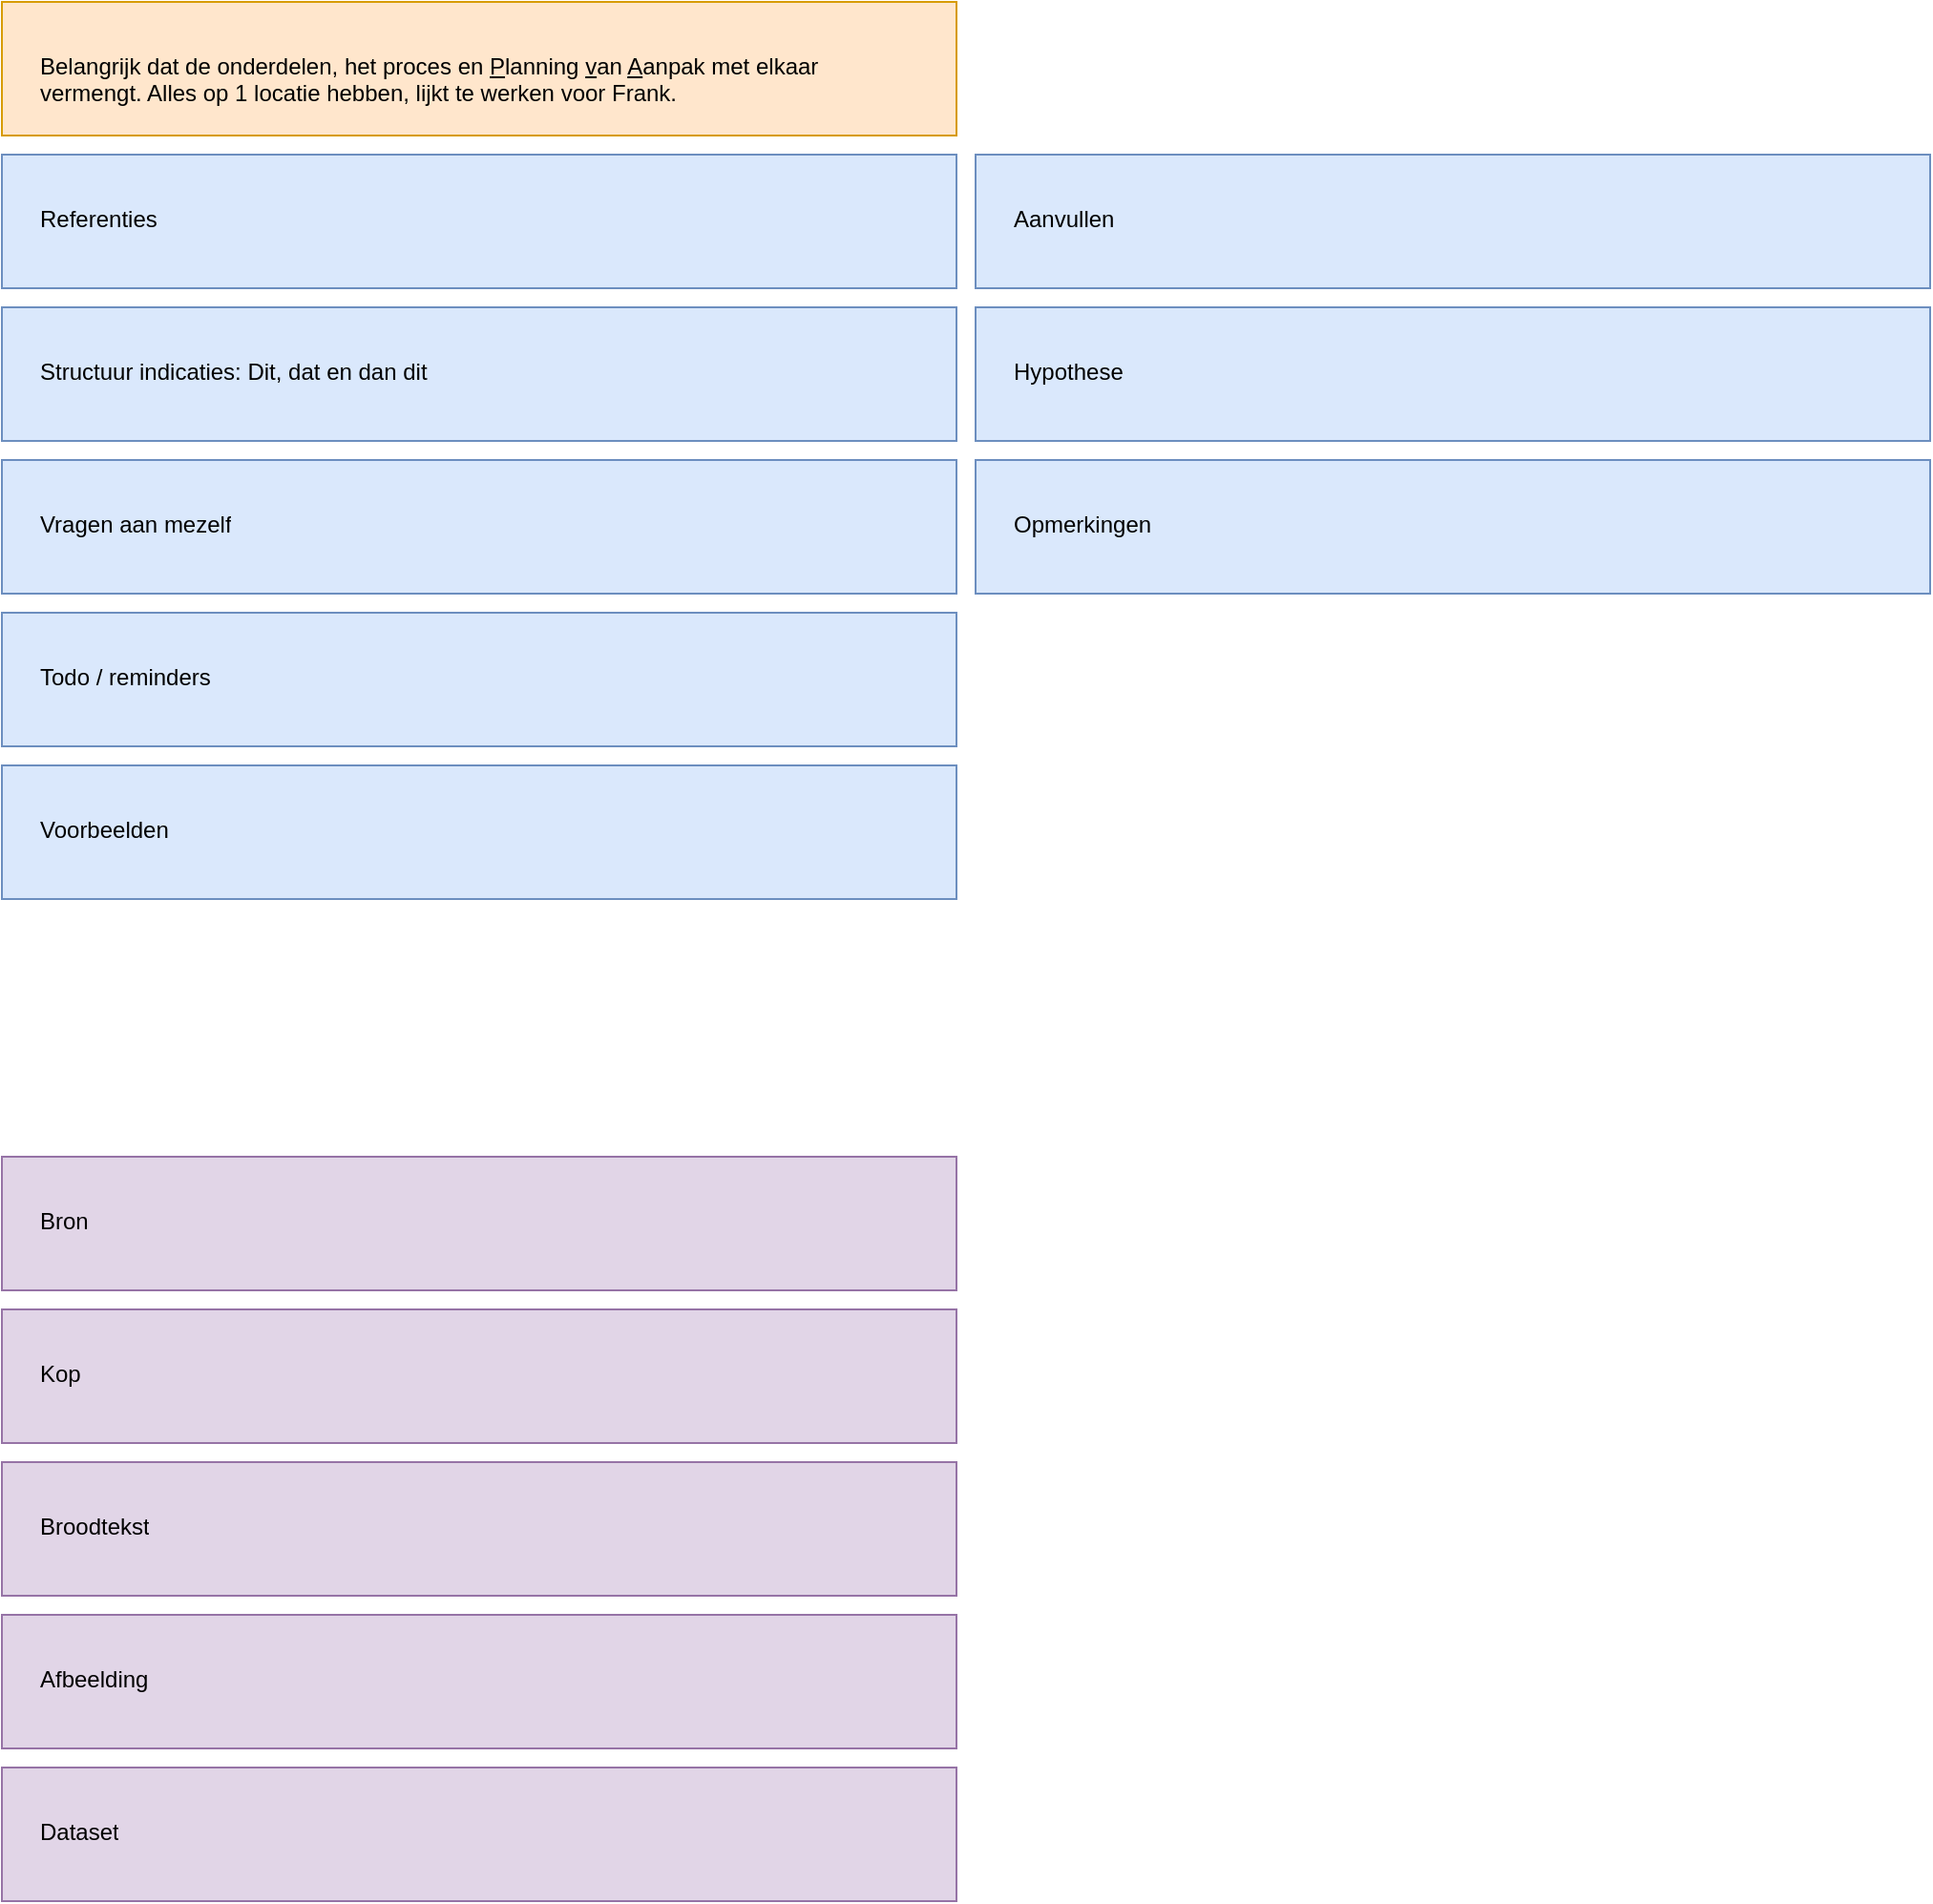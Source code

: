 <mxfile version="10.6.6" type="device"><diagram id="n7dWrtO6Pxuwh57g6JJH" name="Werkdocument"><mxGraphModel dx="1797" dy="-4997" grid="1" gridSize="10" guides="1" tooltips="1" connect="1" arrows="1" fold="1" page="1" pageScale="1" pageWidth="1100" pageHeight="1100" math="0" shadow="0"><root><mxCell id="0"/><mxCell id="1" parent="0"/><mxCell id="4T3XtIgqyH0kNCK9m4ak-1" value="&lt;span id=&quot;docs-internal-guid-30df9070-7fff-03b2-cffd-e66a05f287d5&quot;&gt;&lt;p&gt;&lt;span title=&quot;Laatst toegevoegde bron&quot;&gt;Referenties&lt;/span&gt;&lt;br&gt;&lt;/p&gt;&lt;/span&gt;" style="text;html=1;strokeColor=#6c8ebf;fillColor=#dae8fc;spacingLeft=10;spacingRight=10;whiteSpace=wrap;overflow=hidden;rotatable=0;points=[[0,0.5],[1,0.5]];portConstraint=eastwest;spacing=10;" parent="1" vertex="1"><mxGeometry x="40" y="6720" width="500" height="70" as="geometry"/></mxCell><mxCell id="4T3XtIgqyH0kNCK9m4ak-2" value="&lt;span id=&quot;docs-internal-guid-30df9070-7fff-03b2-cffd-e66a05f287d5&quot;&gt;&lt;p&gt;&lt;span title=&quot;Laatst toegevoegde bron&quot;&gt;Structuur indicaties: Dit, dat en dan dit&lt;/span&gt;&lt;br&gt;&lt;/p&gt;&lt;/span&gt;" style="text;html=1;strokeColor=#6c8ebf;fillColor=#dae8fc;spacingLeft=10;spacingRight=10;whiteSpace=wrap;overflow=hidden;rotatable=0;points=[[0,0.5],[1,0.5]];portConstraint=eastwest;spacing=10;" parent="1" vertex="1"><mxGeometry x="40" y="6800" width="500" height="70" as="geometry"/></mxCell><mxCell id="4T3XtIgqyH0kNCK9m4ak-3" value="&lt;span id=&quot;docs-internal-guid-30df9070-7fff-03b2-cffd-e66a05f287d5&quot;&gt;&lt;p&gt;&lt;span title=&quot;Laatst toegevoegde bron&quot;&gt;Vragen aan mezelf&lt;/span&gt;&lt;br&gt;&lt;/p&gt;&lt;/span&gt;" style="text;html=1;strokeColor=#6c8ebf;fillColor=#dae8fc;spacingLeft=10;spacingRight=10;whiteSpace=wrap;overflow=hidden;rotatable=0;points=[[0,0.5],[1,0.5]];portConstraint=eastwest;spacing=10;" parent="1" vertex="1"><mxGeometry x="40" y="6880" width="500" height="70" as="geometry"/></mxCell><mxCell id="4T3XtIgqyH0kNCK9m4ak-4" value="&lt;span id=&quot;docs-internal-guid-30df9070-7fff-03b2-cffd-e66a05f287d5&quot;&gt;&lt;p&gt;&lt;span title=&quot;Laatst toegevoegde bron&quot;&gt;Todo / reminders&lt;/span&gt;&lt;br&gt;&lt;/p&gt;&lt;/span&gt;" style="text;html=1;strokeColor=#6c8ebf;fillColor=#dae8fc;spacingLeft=10;spacingRight=10;whiteSpace=wrap;overflow=hidden;rotatable=0;points=[[0,0.5],[1,0.5]];portConstraint=eastwest;spacing=10;" parent="1" vertex="1"><mxGeometry x="40" y="6960" width="500" height="70" as="geometry"/></mxCell><mxCell id="4T3XtIgqyH0kNCK9m4ak-5" value="&lt;span id=&quot;docs-internal-guid-30df9070-7fff-03b2-cffd-e66a05f287d5&quot;&gt;&lt;p&gt;&lt;span title=&quot;Laatst toegevoegde bron&quot;&gt;Voorbeelden&lt;/span&gt;&lt;br&gt;&lt;/p&gt;&lt;/span&gt;" style="text;html=1;strokeColor=#6c8ebf;fillColor=#dae8fc;spacingLeft=10;spacingRight=10;whiteSpace=wrap;overflow=hidden;rotatable=0;points=[[0,0.5],[1,0.5]];portConstraint=eastwest;spacing=10;" parent="1" vertex="1"><mxGeometry x="40" y="7040" width="500" height="70" as="geometry"/></mxCell><mxCell id="4T3XtIgqyH0kNCK9m4ak-6" value="&lt;span id=&quot;docs-internal-guid-30df9070-7fff-03b2-cffd-e66a05f287d5&quot;&gt;&lt;p&gt;&lt;span title=&quot;Laatst toegevoegde bron&quot;&gt;Bron&lt;/span&gt;&lt;br&gt;&lt;/p&gt;&lt;/span&gt;" style="text;html=1;strokeColor=#9673a6;fillColor=#e1d5e7;spacingLeft=10;spacingRight=10;whiteSpace=wrap;overflow=hidden;rotatable=0;points=[[0,0.5],[1,0.5]];portConstraint=eastwest;spacing=10;" parent="1" vertex="1"><mxGeometry x="40" y="7245" width="500" height="70" as="geometry"/></mxCell><mxCell id="4T3XtIgqyH0kNCK9m4ak-7" value="&lt;span id=&quot;docs-internal-guid-30df9070-7fff-03b2-cffd-e66a05f287d5&quot;&gt;&lt;p&gt;&lt;span title=&quot;Laatst toegevoegde bron&quot;&gt;Kop&lt;/span&gt;&lt;br&gt;&lt;/p&gt;&lt;/span&gt;" style="text;html=1;strokeColor=#9673a6;fillColor=#e1d5e7;spacingLeft=10;spacingRight=10;whiteSpace=wrap;overflow=hidden;rotatable=0;points=[[0,0.5],[1,0.5]];portConstraint=eastwest;spacing=10;" parent="1" vertex="1"><mxGeometry x="40" y="7325" width="500" height="70" as="geometry"/></mxCell><mxCell id="4T3XtIgqyH0kNCK9m4ak-8" value="&lt;span id=&quot;docs-internal-guid-30df9070-7fff-03b2-cffd-e66a05f287d5&quot;&gt;&lt;p&gt;&lt;span title=&quot;Laatst toegevoegde bron&quot;&gt;Broodtekst&lt;/span&gt;&lt;br&gt;&lt;/p&gt;&lt;/span&gt;" style="text;html=1;strokeColor=#9673a6;fillColor=#e1d5e7;spacingLeft=10;spacingRight=10;whiteSpace=wrap;overflow=hidden;rotatable=0;points=[[0,0.5],[1,0.5]];portConstraint=eastwest;spacing=10;" parent="1" vertex="1"><mxGeometry x="40" y="7405" width="500" height="70" as="geometry"/></mxCell><mxCell id="4T3XtIgqyH0kNCK9m4ak-9" value="&lt;span id=&quot;docs-internal-guid-30df9070-7fff-03b2-cffd-e66a05f287d5&quot;&gt;&lt;p&gt;&lt;span title=&quot;Laatst toegevoegde bron&quot;&gt;Afbeelding&lt;/span&gt;&lt;br&gt;&lt;/p&gt;&lt;/span&gt;" style="text;html=1;strokeColor=#9673a6;fillColor=#e1d5e7;spacingLeft=10;spacingRight=10;whiteSpace=wrap;overflow=hidden;rotatable=0;points=[[0,0.5],[1,0.5]];portConstraint=eastwest;spacing=10;" parent="1" vertex="1"><mxGeometry x="40" y="7485" width="500" height="70" as="geometry"/></mxCell><mxCell id="4T3XtIgqyH0kNCK9m4ak-10" value="&lt;span id=&quot;docs-internal-guid-30df9070-7fff-03b2-cffd-e66a05f287d5&quot;&gt;&lt;p&gt;&lt;span title=&quot;Laatst toegevoegde bron&quot;&gt;Dataset&lt;/span&gt;&lt;br&gt;&lt;/p&gt;&lt;/span&gt;" style="text;html=1;strokeColor=#9673a6;fillColor=#e1d5e7;spacingLeft=10;spacingRight=10;whiteSpace=wrap;overflow=hidden;rotatable=0;points=[[0,0.5],[1,0.5]];portConstraint=eastwest;spacing=10;" parent="1" vertex="1"><mxGeometry x="40" y="7565" width="500" height="70" as="geometry"/></mxCell><mxCell id="4T3XtIgqyH0kNCK9m4ak-11" value="&lt;span id=&quot;docs-internal-guid-30df9070-7fff-03b2-cffd-e66a05f287d5&quot;&gt;&lt;p&gt;&lt;span title=&quot;Laatst toegevoegde bron&quot;&gt;Aanvullen&lt;/span&gt;&lt;br&gt;&lt;/p&gt;&lt;/span&gt;" style="text;html=1;strokeColor=#6c8ebf;fillColor=#dae8fc;spacingLeft=10;spacingRight=10;whiteSpace=wrap;overflow=hidden;rotatable=0;points=[[0,0.5],[1,0.5]];portConstraint=eastwest;spacing=10;" parent="1" vertex="1"><mxGeometry x="550" y="6720" width="500" height="70" as="geometry"/></mxCell><mxCell id="4T3XtIgqyH0kNCK9m4ak-12" value="&lt;span id=&quot;docs-internal-guid-30df9070-7fff-03b2-cffd-e66a05f287d5&quot;&gt;&lt;p&gt;&lt;span title=&quot;Laatst toegevoegde bron&quot;&gt;Hypothese&lt;/span&gt;&lt;br&gt;&lt;/p&gt;&lt;/span&gt;" style="text;html=1;strokeColor=#6c8ebf;fillColor=#dae8fc;spacingLeft=10;spacingRight=10;whiteSpace=wrap;overflow=hidden;rotatable=0;points=[[0,0.5],[1,0.5]];portConstraint=eastwest;spacing=10;" parent="1" vertex="1"><mxGeometry x="550" y="6800" width="500" height="70" as="geometry"/></mxCell><mxCell id="4T3XtIgqyH0kNCK9m4ak-13" value="&lt;span id=&quot;docs-internal-guid-30df9070-7fff-03b2-cffd-e66a05f287d5&quot;&gt;&lt;p&gt;&lt;span title=&quot;Laatst toegevoegde bron&quot;&gt;Belangrijk dat de onderdelen, het proces en &lt;u&gt;P&lt;/u&gt;lanning &lt;u&gt;v&lt;/u&gt;an &lt;u&gt;A&lt;/u&gt;anpak met elkaar vermengt. Alles op 1 locatie hebben, lijkt te werken voor Frank.&amp;nbsp;&lt;/span&gt;&lt;br&gt;&lt;/p&gt;&lt;/span&gt;" style="text;html=1;strokeColor=#d79b00;fillColor=#ffe6cc;spacingLeft=10;spacingRight=10;whiteSpace=wrap;overflow=hidden;rotatable=0;points=[[0,0.5],[1,0.5]];portConstraint=eastwest;spacing=10;" parent="1" vertex="1"><mxGeometry x="40" y="6640" width="500" height="70" as="geometry"/></mxCell><mxCell id="4T3XtIgqyH0kNCK9m4ak-14" value="&lt;span id=&quot;docs-internal-guid-30df9070-7fff-03b2-cffd-e66a05f287d5&quot;&gt;&lt;p&gt;&lt;span title=&quot;Laatst toegevoegde bron&quot;&gt;Opmerkingen&lt;/span&gt;&lt;br&gt;&lt;/p&gt;&lt;/span&gt;" style="text;html=1;strokeColor=#6c8ebf;fillColor=#dae8fc;spacingLeft=10;spacingRight=10;whiteSpace=wrap;overflow=hidden;rotatable=0;points=[[0,0.5],[1,0.5]];portConstraint=eastwest;spacing=10;" parent="1" vertex="1"><mxGeometry x="550" y="6880" width="500" height="70" as="geometry"/></mxCell></root></mxGraphModel></diagram><diagram id="D9Jp3pZg2Utr9yWWKVrZ" name="Frank zijn werkwijze"><mxGraphModel dx="914" dy="-5918" grid="1" gridSize="10" guides="1" tooltips="1" connect="1" arrows="1" fold="1" page="1" pageScale="1" pageWidth="1100" pageHeight="1100" math="0" shadow="0"><root><mxCell id="G0IFD-fXya5MetZcKMPO-0"/><mxCell id="G0IFD-fXya5MetZcKMPO-1" parent="G0IFD-fXya5MetZcKMPO-0"/><mxCell id="pigx2sMkV5dcUOj09nsM-66" value="&lt;span id=&quot;docs-internal-guid-30df9070-7fff-03b2-cffd-e66a05f287d5&quot;&gt;&lt;p&gt;Checken door bronnen&lt;/p&gt;&lt;/span&gt;" style="text;html=1;strokeColor=#666666;fillColor=#f5f5f5;spacingLeft=10;spacingRight=10;whiteSpace=wrap;overflow=hidden;rotatable=0;points=[[0,0.5],[1,0.5],[0,1],[1,0], [1,1], [0,0]];portConstraint=eastwest;spacing=10;align=center;fontColor=#333333;" vertex="1" parent="G0IFD-fXya5MetZcKMPO-1"><mxGeometry x="200" y="8220" width="160" height="80" as="geometry"/></mxCell><mxCell id="pigx2sMkV5dcUOj09nsM-0" value="&lt;span id=&quot;docs-internal-guid-30df9070-7fff-03b2-cffd-e66a05f287d5&quot;&gt;&lt;p&gt;&lt;span title=&quot;Laatst toegevoegde bron&quot;&gt;Vooronderzoek&lt;/span&gt;&lt;br&gt;&lt;/p&gt;&lt;p&gt;&lt;span title=&quot;Laatst toegevoegde bron&quot;&gt;Idee&lt;/span&gt;&lt;/p&gt;&lt;p&gt;&lt;span title=&quot;Laatst toegevoegde bron&quot;&gt;Pitch&lt;/span&gt;&lt;/p&gt;&lt;/span&gt;" style="text;html=1;strokeColor=#6c8ebf;fillColor=#dae8fc;spacingLeft=10;spacingRight=10;whiteSpace=wrap;overflow=hidden;rotatable=0;points=[[0,0.5],[1,0.5],[0,1],[1,0], [1,1], [0,0]];portConstraint=eastwest;spacing=10;align=center;" vertex="1" parent="G0IFD-fXya5MetZcKMPO-1"><mxGeometry x="480" y="6640" width="160" height="120" as="geometry"/></mxCell><mxCell id="pigx2sMkV5dcUOj09nsM-5" style="edgeStyle=none;rounded=0;orthogonalLoop=1;jettySize=auto;html=1;exitX=1;exitY=0.5;exitDx=0;exitDy=0;entryX=0;entryY=0;entryDx=0;entryDy=0;" edge="1" parent="G0IFD-fXya5MetZcKMPO-1" source="pigx2sMkV5dcUOj09nsM-1" target="pigx2sMkV5dcUOj09nsM-3"><mxGeometry relative="1" as="geometry"/></mxCell><mxCell id="pigx2sMkV5dcUOj09nsM-1" value="&lt;span id=&quot;docs-internal-guid-30df9070-7fff-03b2-cffd-e66a05f287d5&quot;&gt;&lt;p&gt;PvA&lt;/p&gt;&lt;/span&gt;" style="text;html=1;strokeColor=#9673a6;fillColor=#e1d5e7;spacingLeft=10;spacingRight=10;whiteSpace=wrap;overflow=hidden;rotatable=0;points=[[0,0.5],[1,0.5],[0,1],[1,0], [1,1], [0,0]];portConstraint=eastwest;spacing=10;align=center;" vertex="1" parent="G0IFD-fXya5MetZcKMPO-1"><mxGeometry x="240" y="7010" width="160" height="70" as="geometry"/></mxCell><mxCell id="pigx2sMkV5dcUOj09nsM-4" style="edgeStyle=none;rounded=0;orthogonalLoop=1;jettySize=auto;html=1;exitX=0;exitY=0.5;exitDx=0;exitDy=0;entryX=1;entryY=0;entryDx=0;entryDy=0;" edge="1" parent="G0IFD-fXya5MetZcKMPO-1" source="pigx2sMkV5dcUOj09nsM-2" target="pigx2sMkV5dcUOj09nsM-3"><mxGeometry relative="1" as="geometry"/></mxCell><mxCell id="pigx2sMkV5dcUOj09nsM-2" value="&lt;span id=&quot;docs-internal-guid-30df9070-7fff-03b2-cffd-e66a05f287d5&quot;&gt;&lt;p&gt;Opzet artikel&lt;/p&gt;&lt;/span&gt;" style="text;html=1;strokeColor=#9673a6;fillColor=#e1d5e7;spacingLeft=10;spacingRight=10;whiteSpace=wrap;overflow=hidden;rotatable=0;points=[[0,0.5],[1,0.5],[0,1],[1,0], [1,1], [0,0]];portConstraint=eastwest;spacing=10;align=center;" vertex="1" parent="G0IFD-fXya5MetZcKMPO-1"><mxGeometry x="720" y="7010" width="160" height="70" as="geometry"/></mxCell><mxCell id="pigx2sMkV5dcUOj09nsM-23" style="rounded=0;orthogonalLoop=1;jettySize=auto;html=1;exitX=0;exitY=1;exitDx=0;exitDy=0;strokeWidth=1;" edge="1" parent="G0IFD-fXya5MetZcKMPO-1" source="pigx2sMkV5dcUOj09nsM-3" target="pigx2sMkV5dcUOj09nsM-26"><mxGeometry relative="1" as="geometry"/></mxCell><mxCell id="pigx2sMkV5dcUOj09nsM-28" style="edgeStyle=none;rounded=0;orthogonalLoop=1;jettySize=auto;html=1;exitX=1;exitY=1;exitDx=0;exitDy=0;strokeWidth=1;" edge="1" parent="G0IFD-fXya5MetZcKMPO-1" source="pigx2sMkV5dcUOj09nsM-3" target="pigx2sMkV5dcUOj09nsM-27"><mxGeometry relative="1" as="geometry"/></mxCell><mxCell id="pigx2sMkV5dcUOj09nsM-3" value="&lt;span id=&quot;docs-internal-guid-30df9070-7fff-03b2-cffd-e66a05f287d5&quot;&gt;&lt;p&gt;Werkdocument&lt;/p&gt;&lt;/span&gt;" style="text;html=1;strokeColor=#9673a6;fillColor=#e1d5e7;spacingLeft=10;spacingRight=10;whiteSpace=wrap;overflow=hidden;rotatable=0;points=[[0,0.5],[1,0.5],[0,1],[1,0], [1,1], [0,0]];portConstraint=eastwest;spacing=10;align=center;" vertex="1" parent="G0IFD-fXya5MetZcKMPO-1"><mxGeometry x="480" y="7280" width="160" height="70" as="geometry"/></mxCell><mxCell id="pigx2sMkV5dcUOj09nsM-6" value="" style="endArrow=none;html=1;strokeWidth=1;" edge="1" parent="G0IFD-fXya5MetZcKMPO-1"><mxGeometry width="50" height="50" relative="1" as="geometry"><mxPoint x="520" y="7050" as="sourcePoint"/><mxPoint x="600" y="7050" as="targetPoint"/></mxGeometry></mxCell><mxCell id="pigx2sMkV5dcUOj09nsM-7" value="" style="endArrow=none;html=1;strokeWidth=1;" edge="1" parent="G0IFD-fXya5MetZcKMPO-1"><mxGeometry width="50" height="50" relative="1" as="geometry"><mxPoint x="560" y="7010" as="sourcePoint"/><mxPoint x="560" y="7090" as="targetPoint"/></mxGeometry></mxCell><mxCell id="pigx2sMkV5dcUOj09nsM-8" value="" style="endArrow=classic;html=1;strokeWidth=1;exitX=0.5;exitY=0.992;exitDx=0;exitDy=0;exitPerimeter=0;fillColor=#d5e8d4;strokeColor=#82b366;" edge="1" parent="G0IFD-fXya5MetZcKMPO-1" source="pigx2sMkV5dcUOj09nsM-16"><mxGeometry width="50" height="50" relative="1" as="geometry"><mxPoint x="240" y="7290" as="sourcePoint"/><mxPoint x="560" y="6960" as="targetPoint"/></mxGeometry></mxCell><mxCell id="pigx2sMkV5dcUOj09nsM-9" value="" style="endArrow=classic;html=1;strokeWidth=1;entryX=1;entryY=0.5;entryDx=0;entryDy=0;exitX=1;exitY=0.5;exitDx=0;exitDy=0;fillColor=#f8cecc;strokeColor=#b85450;" edge="1" parent="G0IFD-fXya5MetZcKMPO-1" source="pigx2sMkV5dcUOj09nsM-16" target="pigx2sMkV5dcUOj09nsM-0"><mxGeometry width="50" height="50" relative="1" as="geometry"><mxPoint x="560" y="6800" as="sourcePoint"/><mxPoint x="760" y="6840" as="targetPoint"/><Array as="points"><mxPoint x="760" y="6860"/><mxPoint x="760" y="6700"/></Array></mxGeometry></mxCell><mxCell id="pigx2sMkV5dcUOj09nsM-10" value="Oordeel hoofdredactie" style="text;html=1;strokeColor=none;fillColor=none;align=right;verticalAlign=middle;whiteSpace=wrap;rounded=0;fontStyle=1" vertex="1" parent="G0IFD-fXya5MetZcKMPO-1"><mxGeometry x="340" y="6830" width="170" height="60" as="geometry"/></mxCell><mxCell id="pigx2sMkV5dcUOj09nsM-16" value="" style="rhombus;whiteSpace=wrap;html=1;align=right;fillColor=#f5f5f5;strokeColor=#666666;fontColor=#333333;" vertex="1" parent="G0IFD-fXya5MetZcKMPO-1"><mxGeometry x="520" y="6820" width="80" height="80" as="geometry"/></mxCell><mxCell id="pigx2sMkV5dcUOj09nsM-17" value="" style="endArrow=classic;html=1;strokeWidth=1;exitX=0.5;exitY=0.992;exitDx=0;exitDy=0;exitPerimeter=0;" edge="1" parent="G0IFD-fXya5MetZcKMPO-1" source="pigx2sMkV5dcUOj09nsM-0" target="pigx2sMkV5dcUOj09nsM-16"><mxGeometry width="50" height="50" relative="1" as="geometry"><mxPoint x="560" y="6759" as="sourcePoint"/><mxPoint x="560" y="6960" as="targetPoint"/></mxGeometry></mxCell><mxCell id="pigx2sMkV5dcUOj09nsM-18" value="Goed/voldoende" style="text;html=1;strokeColor=none;fillColor=none;align=right;verticalAlign=middle;whiteSpace=wrap;rounded=0;" vertex="1" parent="G0IFD-fXya5MetZcKMPO-1"><mxGeometry x="370" y="6900" width="170" height="60" as="geometry"/></mxCell><mxCell id="pigx2sMkV5dcUOj09nsM-19" value="Nog niet voldoende" style="text;html=1;strokeColor=none;fillColor=none;align=left;verticalAlign=middle;whiteSpace=wrap;rounded=0;" vertex="1" parent="G0IFD-fXya5MetZcKMPO-1"><mxGeometry x="600" y="6800" width="170" height="60" as="geometry"/></mxCell><mxCell id="pigx2sMkV5dcUOj09nsM-20" value="&lt;b&gt;&lt;u&gt;P&lt;/u&gt;lan &lt;u&gt;v&lt;/u&gt;an &lt;u&gt;a&lt;/u&gt;anpak&lt;/b&gt;&lt;br&gt;&lt;ul&gt;&lt;li&gt;Wat behandel ik?&lt;br&gt;&lt;/li&gt;&lt;li&gt;Wie wil ik spreken?&lt;br&gt;&lt;/li&gt;&lt;/ul&gt;" style="text;html=1;strokeColor=none;fillColor=none;align=left;verticalAlign=middle;whiteSpace=wrap;rounded=0;" vertex="1" parent="G0IFD-fXya5MetZcKMPO-1"><mxGeometry x="50" y="7005" width="170" height="80" as="geometry"/></mxCell><mxCell id="pigx2sMkV5dcUOj09nsM-21" value="&lt;ul&gt;&lt;li&gt;Volgorden (chronologisch?)&lt;br&gt;&lt;/li&gt;&lt;li&gt;Vorm (verhaal)&lt;br&gt;&lt;/li&gt;&lt;/ul&gt;" style="text;html=1;strokeColor=none;fillColor=none;align=left;verticalAlign=middle;whiteSpace=wrap;rounded=0;" vertex="1" parent="G0IFD-fXya5MetZcKMPO-1"><mxGeometry x="880" y="7005" width="200" height="80" as="geometry"/></mxCell><mxCell id="pigx2sMkV5dcUOj09nsM-32" style="edgeStyle=none;rounded=0;orthogonalLoop=1;jettySize=auto;html=1;exitX=1;exitY=1;exitDx=0;exitDy=0;strokeWidth=1;startArrow=classic;startFill=1;" edge="1" parent="G0IFD-fXya5MetZcKMPO-1" source="pigx2sMkV5dcUOj09nsM-26" target="pigx2sMkV5dcUOj09nsM-30"><mxGeometry relative="1" as="geometry"/></mxCell><mxCell id="pigx2sMkV5dcUOj09nsM-33" style="edgeStyle=none;rounded=0;orthogonalLoop=1;jettySize=auto;html=1;exitX=1;exitY=0.5;exitDx=0;exitDy=0;entryX=0;entryY=0.5;entryDx=0;entryDy=0;startArrow=classic;startFill=1;strokeWidth=1;" edge="1" parent="G0IFD-fXya5MetZcKMPO-1" source="pigx2sMkV5dcUOj09nsM-26" target="pigx2sMkV5dcUOj09nsM-27"><mxGeometry relative="1" as="geometry"/></mxCell><mxCell id="pigx2sMkV5dcUOj09nsM-26" value="&lt;span id=&quot;docs-internal-guid-30df9070-7fff-03b2-cffd-e66a05f287d5&quot;&gt;&lt;p&gt;Onderzoek&lt;/p&gt;&lt;/span&gt;" style="text;html=1;strokeColor=#9673a6;fillColor=#e1d5e7;spacingLeft=10;spacingRight=10;whiteSpace=wrap;overflow=hidden;rotatable=0;points=[[0,0.5],[1,0.5],[0,1],[1,0], [1,1], [0,0]];portConstraint=eastwest;spacing=10;align=center;" vertex="1" parent="G0IFD-fXya5MetZcKMPO-1"><mxGeometry x="240" y="7520" width="160" height="70" as="geometry"/></mxCell><mxCell id="pigx2sMkV5dcUOj09nsM-31" style="edgeStyle=none;rounded=0;orthogonalLoop=1;jettySize=auto;html=1;exitX=0;exitY=1;exitDx=0;exitDy=0;strokeWidth=1;startArrow=classic;startFill=1;" edge="1" parent="G0IFD-fXya5MetZcKMPO-1" source="pigx2sMkV5dcUOj09nsM-27" target="pigx2sMkV5dcUOj09nsM-30"><mxGeometry relative="1" as="geometry"/></mxCell><mxCell id="pigx2sMkV5dcUOj09nsM-27" value="&lt;span id=&quot;docs-internal-guid-30df9070-7fff-03b2-cffd-e66a05f287d5&quot;&gt;&lt;p&gt;Bronnen spreken&lt;/p&gt;&lt;/span&gt;" style="text;html=1;strokeColor=#9673a6;fillColor=#e1d5e7;spacingLeft=10;spacingRight=10;whiteSpace=wrap;overflow=hidden;rotatable=0;points=[[0,0.5],[1,0.5],[0,1],[1,0], [1,1], [0,0]];portConstraint=eastwest;spacing=10;align=center;" vertex="1" parent="G0IFD-fXya5MetZcKMPO-1"><mxGeometry x="720" y="7520" width="160" height="70" as="geometry"/></mxCell><mxCell id="pigx2sMkV5dcUOj09nsM-30" value="&lt;span id=&quot;docs-internal-guid-30df9070-7fff-03b2-cffd-e66a05f287d5&quot;&gt;&lt;p&gt;Schrijven&lt;/p&gt;&lt;p&gt;(Hypothetisch artikel)&lt;/p&gt;&lt;/span&gt;" style="text;html=1;strokeColor=#9673a6;fillColor=#e1d5e7;spacingLeft=10;spacingRight=10;whiteSpace=wrap;overflow=hidden;rotatable=0;points=[[0,0.5],[1,0.5],[0,1],[1,0], [1,1], [0,0]];portConstraint=eastwest;spacing=10;align=center;" vertex="1" parent="G0IFD-fXya5MetZcKMPO-1"><mxGeometry x="480" y="7780" width="160" height="90" as="geometry"/></mxCell><mxCell id="pigx2sMkV5dcUOj09nsM-34" value="" style="endArrow=classic;html=1;strokeWidth=3;exitX=0.5;exitY=1;exitDx=0;exitDy=0;fillColor=#dae8fc;strokeColor=#6c8ebf;" edge="1" parent="G0IFD-fXya5MetZcKMPO-1" source="pigx2sMkV5dcUOj09nsM-37" target="pigx2sMkV5dcUOj09nsM-30"><mxGeometry width="50" height="50" relative="1" as="geometry"><mxPoint x="560" y="7610" as="sourcePoint"/><mxPoint x="100" y="7890" as="targetPoint"/></mxGeometry></mxCell><mxCell id="pigx2sMkV5dcUOj09nsM-35" value="" style="endArrow=none;html=1;strokeWidth=3;fillColor=#dae8fc;strokeColor=#6c8ebf;" edge="1" parent="G0IFD-fXya5MetZcKMPO-1" target="pigx2sMkV5dcUOj09nsM-3"><mxGeometry width="50" height="50" relative="1" as="geometry"><mxPoint x="560" y="7470" as="sourcePoint"/><mxPoint x="100" y="7890" as="targetPoint"/></mxGeometry></mxCell><mxCell id="pigx2sMkV5dcUOj09nsM-36" value="&lt;div style=&quot;text-align: center&quot;&gt;Vooronderzoek bronnen&lt;/div&gt;" style="text;html=1;strokeColor=none;fillColor=none;align=center;verticalAlign=middle;whiteSpace=wrap;rounded=0;" vertex="1" parent="G0IFD-fXya5MetZcKMPO-1"><mxGeometry x="475" y="7470" width="170" height="80" as="geometry"/></mxCell><mxCell id="pigx2sMkV5dcUOj09nsM-37" value="&lt;div style=&quot;text-align: center&quot;&gt;Fact checking bronnen&lt;/div&gt;" style="text;html=1;strokeColor=none;fillColor=none;align=center;verticalAlign=middle;whiteSpace=wrap;rounded=0;" vertex="1" parent="G0IFD-fXya5MetZcKMPO-1"><mxGeometry x="475" y="7555" width="170" height="80" as="geometry"/></mxCell><mxCell id="pigx2sMkV5dcUOj09nsM-38" value="&lt;ol&gt;&lt;li&gt;Onafhankelijke bronnen&lt;/li&gt;&lt;li&gt;Slachtoffers&lt;/li&gt;&lt;li&gt;Boosdoenders&lt;/li&gt;&lt;/ol&gt;" style="text;html=1;strokeColor=none;fillColor=none;align=left;verticalAlign=middle;whiteSpace=wrap;rounded=0;" vertex="1" parent="G0IFD-fXya5MetZcKMPO-1"><mxGeometry x="880" y="7515" width="200" height="80" as="geometry"/></mxCell><mxCell id="pigx2sMkV5dcUOj09nsM-39" value="&lt;ul&gt;&lt;li&gt;Media&lt;/li&gt;&lt;li&gt;Onderzoek&lt;/li&gt;&lt;li&gt;Data/documenten&lt;/li&gt;&lt;/ul&gt;" style="text;html=1;strokeColor=none;fillColor=none;align=left;verticalAlign=middle;whiteSpace=wrap;rounded=0;" vertex="1" parent="G0IFD-fXya5MetZcKMPO-1"><mxGeometry x="70" y="7515" width="170" height="80" as="geometry"/></mxCell><mxCell id="pigx2sMkV5dcUOj09nsM-40" value="&lt;div style=&quot;text-align: center&quot;&gt;Hypothese toetsen&lt;/div&gt;" style="text;html=1;strokeColor=none;fillColor=none;align=center;verticalAlign=middle;whiteSpace=wrap;rounded=0;" vertex="1" parent="G0IFD-fXya5MetZcKMPO-1"><mxGeometry x="680" y="7620" width="170" height="80" as="geometry"/></mxCell><mxCell id="pigx2sMkV5dcUOj09nsM-41" value="&lt;div style=&quot;text-align: center&quot;&gt;Artikel aanpassen&lt;/div&gt;" style="text;html=1;strokeColor=none;fillColor=none;align=center;verticalAlign=middle;whiteSpace=wrap;rounded=0;" vertex="1" parent="G0IFD-fXya5MetZcKMPO-1"><mxGeometry x="640" y="7700" width="170" height="80" as="geometry"/></mxCell><mxCell id="pigx2sMkV5dcUOj09nsM-42" value="&lt;div style=&quot;text-align: center&quot;&gt;Hypothese toetsen&lt;/div&gt;" style="text;html=1;strokeColor=none;fillColor=none;align=center;verticalAlign=middle;whiteSpace=wrap;rounded=0;" vertex="1" parent="G0IFD-fXya5MetZcKMPO-1"><mxGeometry x="268" y="7620" width="170" height="80" as="geometry"/></mxCell><mxCell id="pigx2sMkV5dcUOj09nsM-43" value="&lt;div style=&quot;text-align: center&quot;&gt;Artikel aanpassen&lt;/div&gt;" style="text;html=1;strokeColor=none;fillColor=none;align=center;verticalAlign=middle;whiteSpace=wrap;rounded=0;" vertex="1" parent="G0IFD-fXya5MetZcKMPO-1"><mxGeometry x="310" y="7700" width="170" height="80" as="geometry"/></mxCell><mxCell id="pigx2sMkV5dcUOj09nsM-45" value="" style="endArrow=classic;html=1;strokeWidth=1;" edge="1" parent="G0IFD-fXya5MetZcKMPO-1" source="pigx2sMkV5dcUOj09nsM-30" target="pigx2sMkV5dcUOj09nsM-46"><mxGeometry width="50" height="50" relative="1" as="geometry"><mxPoint x="60" y="7940" as="sourcePoint"/><mxPoint x="560" y="7960" as="targetPoint"/></mxGeometry></mxCell><mxCell id="pigx2sMkV5dcUOj09nsM-46" value="&lt;span id=&quot;docs-internal-guid-30df9070-7fff-03b2-cffd-e66a05f287d5&quot;&gt;&lt;p&gt;Concept&lt;/p&gt;&lt;/span&gt;" style="text;html=1;strokeColor=#9673a6;fillColor=#e1d5e7;spacingLeft=10;spacingRight=10;whiteSpace=wrap;overflow=hidden;rotatable=0;points=[[0,0.5],[1,0.5],[0,1],[1,0], [1,1], [0,0]];portConstraint=eastwest;spacing=10;align=center;" vertex="1" parent="G0IFD-fXya5MetZcKMPO-1"><mxGeometry x="480" y="7960" width="160" height="70" as="geometry"/></mxCell><mxCell id="pigx2sMkV5dcUOj09nsM-47" value="&lt;span id=&quot;docs-internal-guid-30df9070-7fff-03b2-cffd-e66a05f287d5&quot;&gt;&lt;p&gt;Eindredactie&lt;/p&gt;&lt;/span&gt;" style="text;html=1;strokeColor=#9673a6;fillColor=#e1d5e7;spacingLeft=10;spacingRight=10;whiteSpace=wrap;overflow=hidden;rotatable=0;points=[[0,0.5],[1,0.5],[0,1],[1,0], [1,1], [0,0]];portConstraint=eastwest;spacing=10;align=center;" vertex="1" parent="G0IFD-fXya5MetZcKMPO-1"><mxGeometry x="480" y="8120" width="160" height="70" as="geometry"/></mxCell><mxCell id="pigx2sMkV5dcUOj09nsM-48" value="" style="endArrow=classic;html=1;strokeWidth=1;" edge="1" parent="G0IFD-fXya5MetZcKMPO-1" source="pigx2sMkV5dcUOj09nsM-46" target="pigx2sMkV5dcUOj09nsM-47"><mxGeometry width="50" height="50" relative="1" as="geometry"><mxPoint x="570" y="7880" as="sourcePoint"/><mxPoint x="570" y="7970" as="targetPoint"/></mxGeometry></mxCell><mxCell id="pigx2sMkV5dcUOj09nsM-49" value="" style="endArrow=classic;html=1;strokeWidth=1;exitX=0.5;exitY=0.992;exitDx=0;exitDy=0;exitPerimeter=0;fillColor=#d5e8d4;strokeColor=#82b366;" edge="1" parent="G0IFD-fXya5MetZcKMPO-1" source="pigx2sMkV5dcUOj09nsM-52"><mxGeometry width="50" height="50" relative="1" as="geometry"><mxPoint x="240" y="8728" as="sourcePoint"/><mxPoint x="560" y="8398" as="targetPoint"/></mxGeometry></mxCell><mxCell id="pigx2sMkV5dcUOj09nsM-50" value="" style="endArrow=classic;html=1;strokeWidth=1;exitX=1;exitY=0.5;exitDx=0;exitDy=0;fillColor=#f8cecc;strokeColor=#b85450;" edge="1" parent="G0IFD-fXya5MetZcKMPO-1" source="pigx2sMkV5dcUOj09nsM-52" target="pigx2sMkV5dcUOj09nsM-57"><mxGeometry width="50" height="50" relative="1" as="geometry"><mxPoint x="560" y="8238" as="sourcePoint"/><mxPoint x="760" y="8060" as="targetPoint"/><Array as="points"><mxPoint x="766" y="8298"/></Array></mxGeometry></mxCell><mxCell id="pigx2sMkV5dcUOj09nsM-51" value="Oordeel hoofdredactie" style="text;html=1;strokeColor=none;fillColor=none;align=right;verticalAlign=middle;whiteSpace=wrap;rounded=0;fontStyle=1" vertex="1" parent="G0IFD-fXya5MetZcKMPO-1"><mxGeometry x="340" y="8268" width="170" height="60" as="geometry"/></mxCell><mxCell id="pigx2sMkV5dcUOj09nsM-52" value="" style="rhombus;whiteSpace=wrap;html=1;align=right;fillColor=#f5f5f5;strokeColor=#666666;fontColor=#333333;" vertex="1" parent="G0IFD-fXya5MetZcKMPO-1"><mxGeometry x="520" y="8258" width="80" height="80" as="geometry"/></mxCell><mxCell id="pigx2sMkV5dcUOj09nsM-53" value="" style="endArrow=classic;html=1;strokeWidth=1;" edge="1" parent="G0IFD-fXya5MetZcKMPO-1" target="pigx2sMkV5dcUOj09nsM-52" source="pigx2sMkV5dcUOj09nsM-47"><mxGeometry width="50" height="50" relative="1" as="geometry"><mxPoint x="565" y="8197" as="sourcePoint"/><mxPoint x="565" y="8398" as="targetPoint"/></mxGeometry></mxCell><mxCell id="pigx2sMkV5dcUOj09nsM-54" value="Goed/voldoende" style="text;html=1;strokeColor=none;fillColor=none;align=right;verticalAlign=middle;whiteSpace=wrap;rounded=0;" vertex="1" parent="G0IFD-fXya5MetZcKMPO-1"><mxGeometry x="370" y="8338" width="170" height="60" as="geometry"/></mxCell><mxCell id="pigx2sMkV5dcUOj09nsM-55" value="Nog niet voldoende" style="text;html=1;strokeColor=none;fillColor=none;align=left;verticalAlign=middle;whiteSpace=wrap;rounded=0;" vertex="1" parent="G0IFD-fXya5MetZcKMPO-1"><mxGeometry x="600" y="8238" width="170" height="60" as="geometry"/></mxCell><mxCell id="pigx2sMkV5dcUOj09nsM-56" value="&lt;span id=&quot;docs-internal-guid-30df9070-7fff-03b2-cffd-e66a05f287d5&quot;&gt;&lt;p&gt;Eindproductie&lt;/p&gt;&lt;/span&gt;" style="text;html=1;strokeColor=#9673a6;fillColor=#e1d5e7;spacingLeft=10;spacingRight=10;whiteSpace=wrap;overflow=hidden;rotatable=0;points=[[0,0.5],[1,0.5],[0,1],[1,0], [1,1], [0,0]];portConstraint=eastwest;spacing=10;align=center;" vertex="1" parent="G0IFD-fXya5MetZcKMPO-1"><mxGeometry x="480" y="8398" width="160" height="70" as="geometry"/></mxCell><mxCell id="pigx2sMkV5dcUOj09nsM-58" style="edgeStyle=orthogonalEdgeStyle;rounded=0;orthogonalLoop=1;jettySize=auto;html=1;exitX=0;exitY=0.75;exitDx=0;exitDy=0;startArrow=none;startFill=0;strokeWidth=1;fillColor=#f8cecc;strokeColor=#b85450;" edge="1" parent="G0IFD-fXya5MetZcKMPO-1" source="pigx2sMkV5dcUOj09nsM-57" target="pigx2sMkV5dcUOj09nsM-26"><mxGeometry relative="1" as="geometry"><Array as="points"><mxPoint x="745" y="8080"/><mxPoint x="170" y="8080"/><mxPoint x="170" y="7660"/><mxPoint x="270" y="7660"/></Array></mxGeometry></mxCell><mxCell id="pigx2sMkV5dcUOj09nsM-59" style="edgeStyle=orthogonalEdgeStyle;rounded=0;orthogonalLoop=1;jettySize=auto;html=1;exitX=0;exitY=0.25;exitDx=0;exitDy=0;startArrow=none;startFill=0;strokeWidth=1;fillColor=#f8cecc;strokeColor=#b85450;" edge="1" parent="G0IFD-fXya5MetZcKMPO-1" source="pigx2sMkV5dcUOj09nsM-57" target="pigx2sMkV5dcUOj09nsM-27"><mxGeometry relative="1" as="geometry"><Array as="points"><mxPoint x="785" y="7830"/><mxPoint x="850" y="7830"/></Array></mxGeometry></mxCell><mxCell id="pigx2sMkV5dcUOj09nsM-57" value="" style="triangle;whiteSpace=wrap;html=1;align=center;rotation=90;fillColor=#f8cecc;strokeColor=#b85450;" vertex="1" parent="G0IFD-fXya5MetZcKMPO-1"><mxGeometry x="735" y="8115" width="60" height="80" as="geometry"/></mxCell><mxCell id="pigx2sMkV5dcUOj09nsM-60" value="&lt;div style=&quot;text-align: center&quot;&gt;Bijstellen&amp;nbsp;&lt;/div&gt;&lt;div style=&quot;text-align: center&quot;&gt;of&lt;/div&gt;&lt;div style=&quot;text-align: left&quot;&gt;Aanvullen&lt;/div&gt;" style="text;html=1;strokeColor=none;fillColor=none;align=left;verticalAlign=middle;whiteSpace=wrap;rounded=0;" vertex="1" parent="G0IFD-fXya5MetZcKMPO-1"><mxGeometry x="810" y="8120" width="170" height="70" as="geometry"/></mxCell><mxCell id="pigx2sMkV5dcUOj09nsM-61" value="&lt;span id=&quot;docs-internal-guid-30df9070-7fff-03b2-cffd-e66a05f287d5&quot;&gt;&lt;p&gt;Wederhoor&lt;/p&gt;&lt;/span&gt;" style="text;html=1;strokeColor=#6c8ebf;fillColor=#dae8fc;spacingLeft=10;spacingRight=10;whiteSpace=wrap;overflow=hidden;rotatable=0;points=[[0,0.5],[1,0.5],[0,1],[1,0], [1,1], [0,0]];portConstraint=eastwest;spacing=10;align=center;" vertex="1" parent="G0IFD-fXya5MetZcKMPO-1"><mxGeometry x="200" y="8155" width="160" height="65" as="geometry"/></mxCell><mxCell id="pigx2sMkV5dcUOj09nsM-62" value="" style="shape=flexArrow;html=1;startArrow=none;startFill=0;strokeWidth=2;fillColor=#dae8fc;strokeColor=#6c8ebf;endArrow=none;endFill=0;" edge="1" parent="G0IFD-fXya5MetZcKMPO-1"><mxGeometry width="50" height="50" relative="1" as="geometry"><mxPoint x="360" y="8460" as="sourcePoint"/><mxPoint x="360" y="7960" as="targetPoint"/></mxGeometry></mxCell><mxCell id="pigx2sMkV5dcUOj09nsM-63" value="" style="endArrow=classic;html=1;strokeWidth=1;fillColor=#dae8fc;strokeColor=#6c8ebf;shape=flexArrow;startArrow=block;entryX=0;entryY=0.5;entryDx=0;entryDy=0;" edge="1" parent="G0IFD-fXya5MetZcKMPO-1" target="pigx2sMkV5dcUOj09nsM-46"><mxGeometry width="50" height="50" relative="1" as="geometry"><mxPoint x="360" y="7995" as="sourcePoint"/><mxPoint x="100" y="8490" as="targetPoint"/></mxGeometry></mxCell><mxCell id="pigx2sMkV5dcUOj09nsM-64" value="" style="endArrow=classic;html=1;strokeWidth=1;fillColor=#dae8fc;strokeColor=#6c8ebf;shape=flexArrow;startArrow=block;entryX=0;entryY=0.5;entryDx=0;entryDy=0;" edge="1" parent="G0IFD-fXya5MetZcKMPO-1"><mxGeometry width="50" height="50" relative="1" as="geometry"><mxPoint x="360" y="8155" as="sourcePoint"/><mxPoint x="480" y="8155" as="targetPoint"/></mxGeometry></mxCell><mxCell id="pigx2sMkV5dcUOj09nsM-65" value="" style="endArrow=classic;html=1;strokeWidth=1;fillColor=#dae8fc;strokeColor=#6c8ebf;shape=flexArrow;startArrow=block;entryX=0;entryY=0.5;entryDx=0;entryDy=0;" edge="1" parent="G0IFD-fXya5MetZcKMPO-1"><mxGeometry width="50" height="50" relative="1" as="geometry"><mxPoint x="360" y="8432.5" as="sourcePoint"/><mxPoint x="480" y="8432.5" as="targetPoint"/></mxGeometry></mxCell><mxCell id="pigx2sMkV5dcUOj09nsM-67" value="&lt;div style=&quot;text-align: left&quot;&gt;Dit is een lastig onderdeel:&lt;/div&gt;&lt;div style=&quot;text-align: left&quot;&gt;&lt;b&gt;Wanneer doe je dit?&lt;/b&gt;&lt;/div&gt;" style="text;html=1;strokeColor=none;fillColor=none;align=right;verticalAlign=middle;whiteSpace=wrap;rounded=0;" vertex="1" parent="G0IFD-fXya5MetZcKMPO-1"><mxGeometry x="20" y="8155" width="170" height="80" as="geometry"/></mxCell><mxCell id="pigx2sMkV5dcUOj09nsM-68" value="&lt;div style=&quot;text-align: center&quot;&gt;Hypotheses getoetst&lt;/div&gt;" style="text;html=1;strokeColor=none;fillColor=none;align=left;verticalAlign=middle;whiteSpace=wrap;rounded=0;" vertex="1" parent="G0IFD-fXya5MetZcKMPO-1"><mxGeometry x="650" y="7960" width="170" height="70" as="geometry"/></mxCell></root></mxGraphModel></diagram></mxfile>